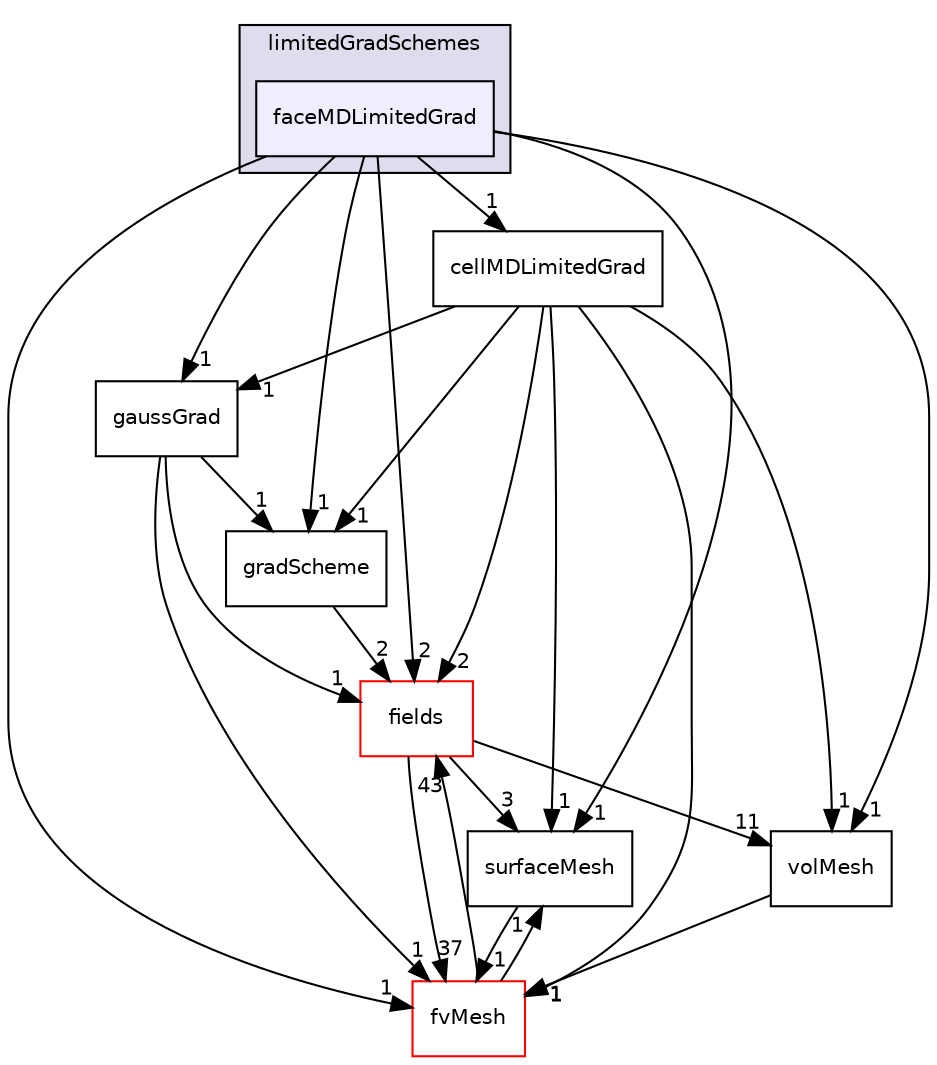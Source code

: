digraph "src/finiteVolume/finiteVolume/gradSchemes/limitedGradSchemes/faceMDLimitedGrad" {
  bgcolor=transparent;
  compound=true
  node [ fontsize="10", fontname="Helvetica"];
  edge [ labelfontsize="10", labelfontname="Helvetica"];
  subgraph clusterdir_fff497ac263f931389c898cdbfb5238e {
    graph [ bgcolor="#ddddee", pencolor="black", label="limitedGradSchemes" fontname="Helvetica", fontsize="10", URL="dir_fff497ac263f931389c898cdbfb5238e.html"]
  dir_e7ad4ee94e16daf685b06ffbdcb00e2d [shape=box, label="faceMDLimitedGrad", style="filled", fillcolor="#eeeeff", pencolor="black", URL="dir_e7ad4ee94e16daf685b06ffbdcb00e2d.html"];
  }
  dir_25ab4a83a983f7bb7a38b7f63bb141b7 [shape=box label="fields" color="red" URL="dir_25ab4a83a983f7bb7a38b7f63bb141b7.html"];
  dir_fdafd3b59310328ee40a940c9419d4db [shape=box label="surfaceMesh" URL="dir_fdafd3b59310328ee40a940c9419d4db.html"];
  dir_1a4209badf8dc5d7c181708103efea60 [shape=box label="volMesh" URL="dir_1a4209badf8dc5d7c181708103efea60.html"];
  dir_88d539e89933277658cec4fd08ce15b4 [shape=box label="gaussGrad" URL="dir_88d539e89933277658cec4fd08ce15b4.html"];
  dir_c382fa095c9c33d8673c0dd60aaef275 [shape=box label="fvMesh" color="red" URL="dir_c382fa095c9c33d8673c0dd60aaef275.html"];
  dir_20e3ed76996812a97e1aaff0e6b49d42 [shape=box label="cellMDLimitedGrad" URL="dir_20e3ed76996812a97e1aaff0e6b49d42.html"];
  dir_34f6fdac462f96b744b53870896d634e [shape=box label="gradScheme" URL="dir_34f6fdac462f96b744b53870896d634e.html"];
  dir_25ab4a83a983f7bb7a38b7f63bb141b7->dir_fdafd3b59310328ee40a940c9419d4db [headlabel="3", labeldistance=1.5 headhref="dir_000936_001269.html"];
  dir_25ab4a83a983f7bb7a38b7f63bb141b7->dir_1a4209badf8dc5d7c181708103efea60 [headlabel="11", labeldistance=1.5 headhref="dir_000936_001270.html"];
  dir_25ab4a83a983f7bb7a38b7f63bb141b7->dir_c382fa095c9c33d8673c0dd60aaef275 [headlabel="37", labeldistance=1.5 headhref="dir_000936_001124.html"];
  dir_fdafd3b59310328ee40a940c9419d4db->dir_c382fa095c9c33d8673c0dd60aaef275 [headlabel="1", labeldistance=1.5 headhref="dir_001269_001124.html"];
  dir_1a4209badf8dc5d7c181708103efea60->dir_c382fa095c9c33d8673c0dd60aaef275 [headlabel="1", labeldistance=1.5 headhref="dir_001270_001124.html"];
  dir_88d539e89933277658cec4fd08ce15b4->dir_25ab4a83a983f7bb7a38b7f63bb141b7 [headlabel="1", labeldistance=1.5 headhref="dir_001094_000936.html"];
  dir_88d539e89933277658cec4fd08ce15b4->dir_c382fa095c9c33d8673c0dd60aaef275 [headlabel="1", labeldistance=1.5 headhref="dir_001094_001124.html"];
  dir_88d539e89933277658cec4fd08ce15b4->dir_34f6fdac462f96b744b53870896d634e [headlabel="1", labeldistance=1.5 headhref="dir_001094_001095.html"];
  dir_c382fa095c9c33d8673c0dd60aaef275->dir_25ab4a83a983f7bb7a38b7f63bb141b7 [headlabel="43", labeldistance=1.5 headhref="dir_001124_000936.html"];
  dir_c382fa095c9c33d8673c0dd60aaef275->dir_fdafd3b59310328ee40a940c9419d4db [headlabel="1", labeldistance=1.5 headhref="dir_001124_001269.html"];
  dir_20e3ed76996812a97e1aaff0e6b49d42->dir_25ab4a83a983f7bb7a38b7f63bb141b7 [headlabel="2", labeldistance=1.5 headhref="dir_001100_000936.html"];
  dir_20e3ed76996812a97e1aaff0e6b49d42->dir_fdafd3b59310328ee40a940c9419d4db [headlabel="1", labeldistance=1.5 headhref="dir_001100_001269.html"];
  dir_20e3ed76996812a97e1aaff0e6b49d42->dir_1a4209badf8dc5d7c181708103efea60 [headlabel="1", labeldistance=1.5 headhref="dir_001100_001270.html"];
  dir_20e3ed76996812a97e1aaff0e6b49d42->dir_88d539e89933277658cec4fd08ce15b4 [headlabel="1", labeldistance=1.5 headhref="dir_001100_001094.html"];
  dir_20e3ed76996812a97e1aaff0e6b49d42->dir_c382fa095c9c33d8673c0dd60aaef275 [headlabel="1", labeldistance=1.5 headhref="dir_001100_001124.html"];
  dir_20e3ed76996812a97e1aaff0e6b49d42->dir_34f6fdac462f96b744b53870896d634e [headlabel="1", labeldistance=1.5 headhref="dir_001100_001095.html"];
  dir_34f6fdac462f96b744b53870896d634e->dir_25ab4a83a983f7bb7a38b7f63bb141b7 [headlabel="2", labeldistance=1.5 headhref="dir_001095_000936.html"];
  dir_e7ad4ee94e16daf685b06ffbdcb00e2d->dir_25ab4a83a983f7bb7a38b7f63bb141b7 [headlabel="2", labeldistance=1.5 headhref="dir_001102_000936.html"];
  dir_e7ad4ee94e16daf685b06ffbdcb00e2d->dir_fdafd3b59310328ee40a940c9419d4db [headlabel="1", labeldistance=1.5 headhref="dir_001102_001269.html"];
  dir_e7ad4ee94e16daf685b06ffbdcb00e2d->dir_1a4209badf8dc5d7c181708103efea60 [headlabel="1", labeldistance=1.5 headhref="dir_001102_001270.html"];
  dir_e7ad4ee94e16daf685b06ffbdcb00e2d->dir_88d539e89933277658cec4fd08ce15b4 [headlabel="1", labeldistance=1.5 headhref="dir_001102_001094.html"];
  dir_e7ad4ee94e16daf685b06ffbdcb00e2d->dir_c382fa095c9c33d8673c0dd60aaef275 [headlabel="1", labeldistance=1.5 headhref="dir_001102_001124.html"];
  dir_e7ad4ee94e16daf685b06ffbdcb00e2d->dir_20e3ed76996812a97e1aaff0e6b49d42 [headlabel="1", labeldistance=1.5 headhref="dir_001102_001100.html"];
  dir_e7ad4ee94e16daf685b06ffbdcb00e2d->dir_34f6fdac462f96b744b53870896d634e [headlabel="1", labeldistance=1.5 headhref="dir_001102_001095.html"];
}
